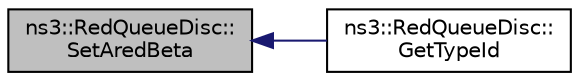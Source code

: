 digraph "ns3::RedQueueDisc::SetAredBeta"
{
  edge [fontname="Helvetica",fontsize="10",labelfontname="Helvetica",labelfontsize="10"];
  node [fontname="Helvetica",fontsize="10",shape=record];
  rankdir="LR";
  Node1 [label="ns3::RedQueueDisc::\lSetAredBeta",height=0.2,width=0.4,color="black", fillcolor="grey75", style="filled", fontcolor="black"];
  Node1 -> Node2 [dir="back",color="midnightblue",fontsize="10",style="solid"];
  Node2 [label="ns3::RedQueueDisc::\lGetTypeId",height=0.2,width=0.4,color="black", fillcolor="white", style="filled",URL="$d5/d02/classns3_1_1RedQueueDisc.html#a21c255fe1a7f38a3250af49ef1dac963",tooltip="Get the type ID. "];
}
